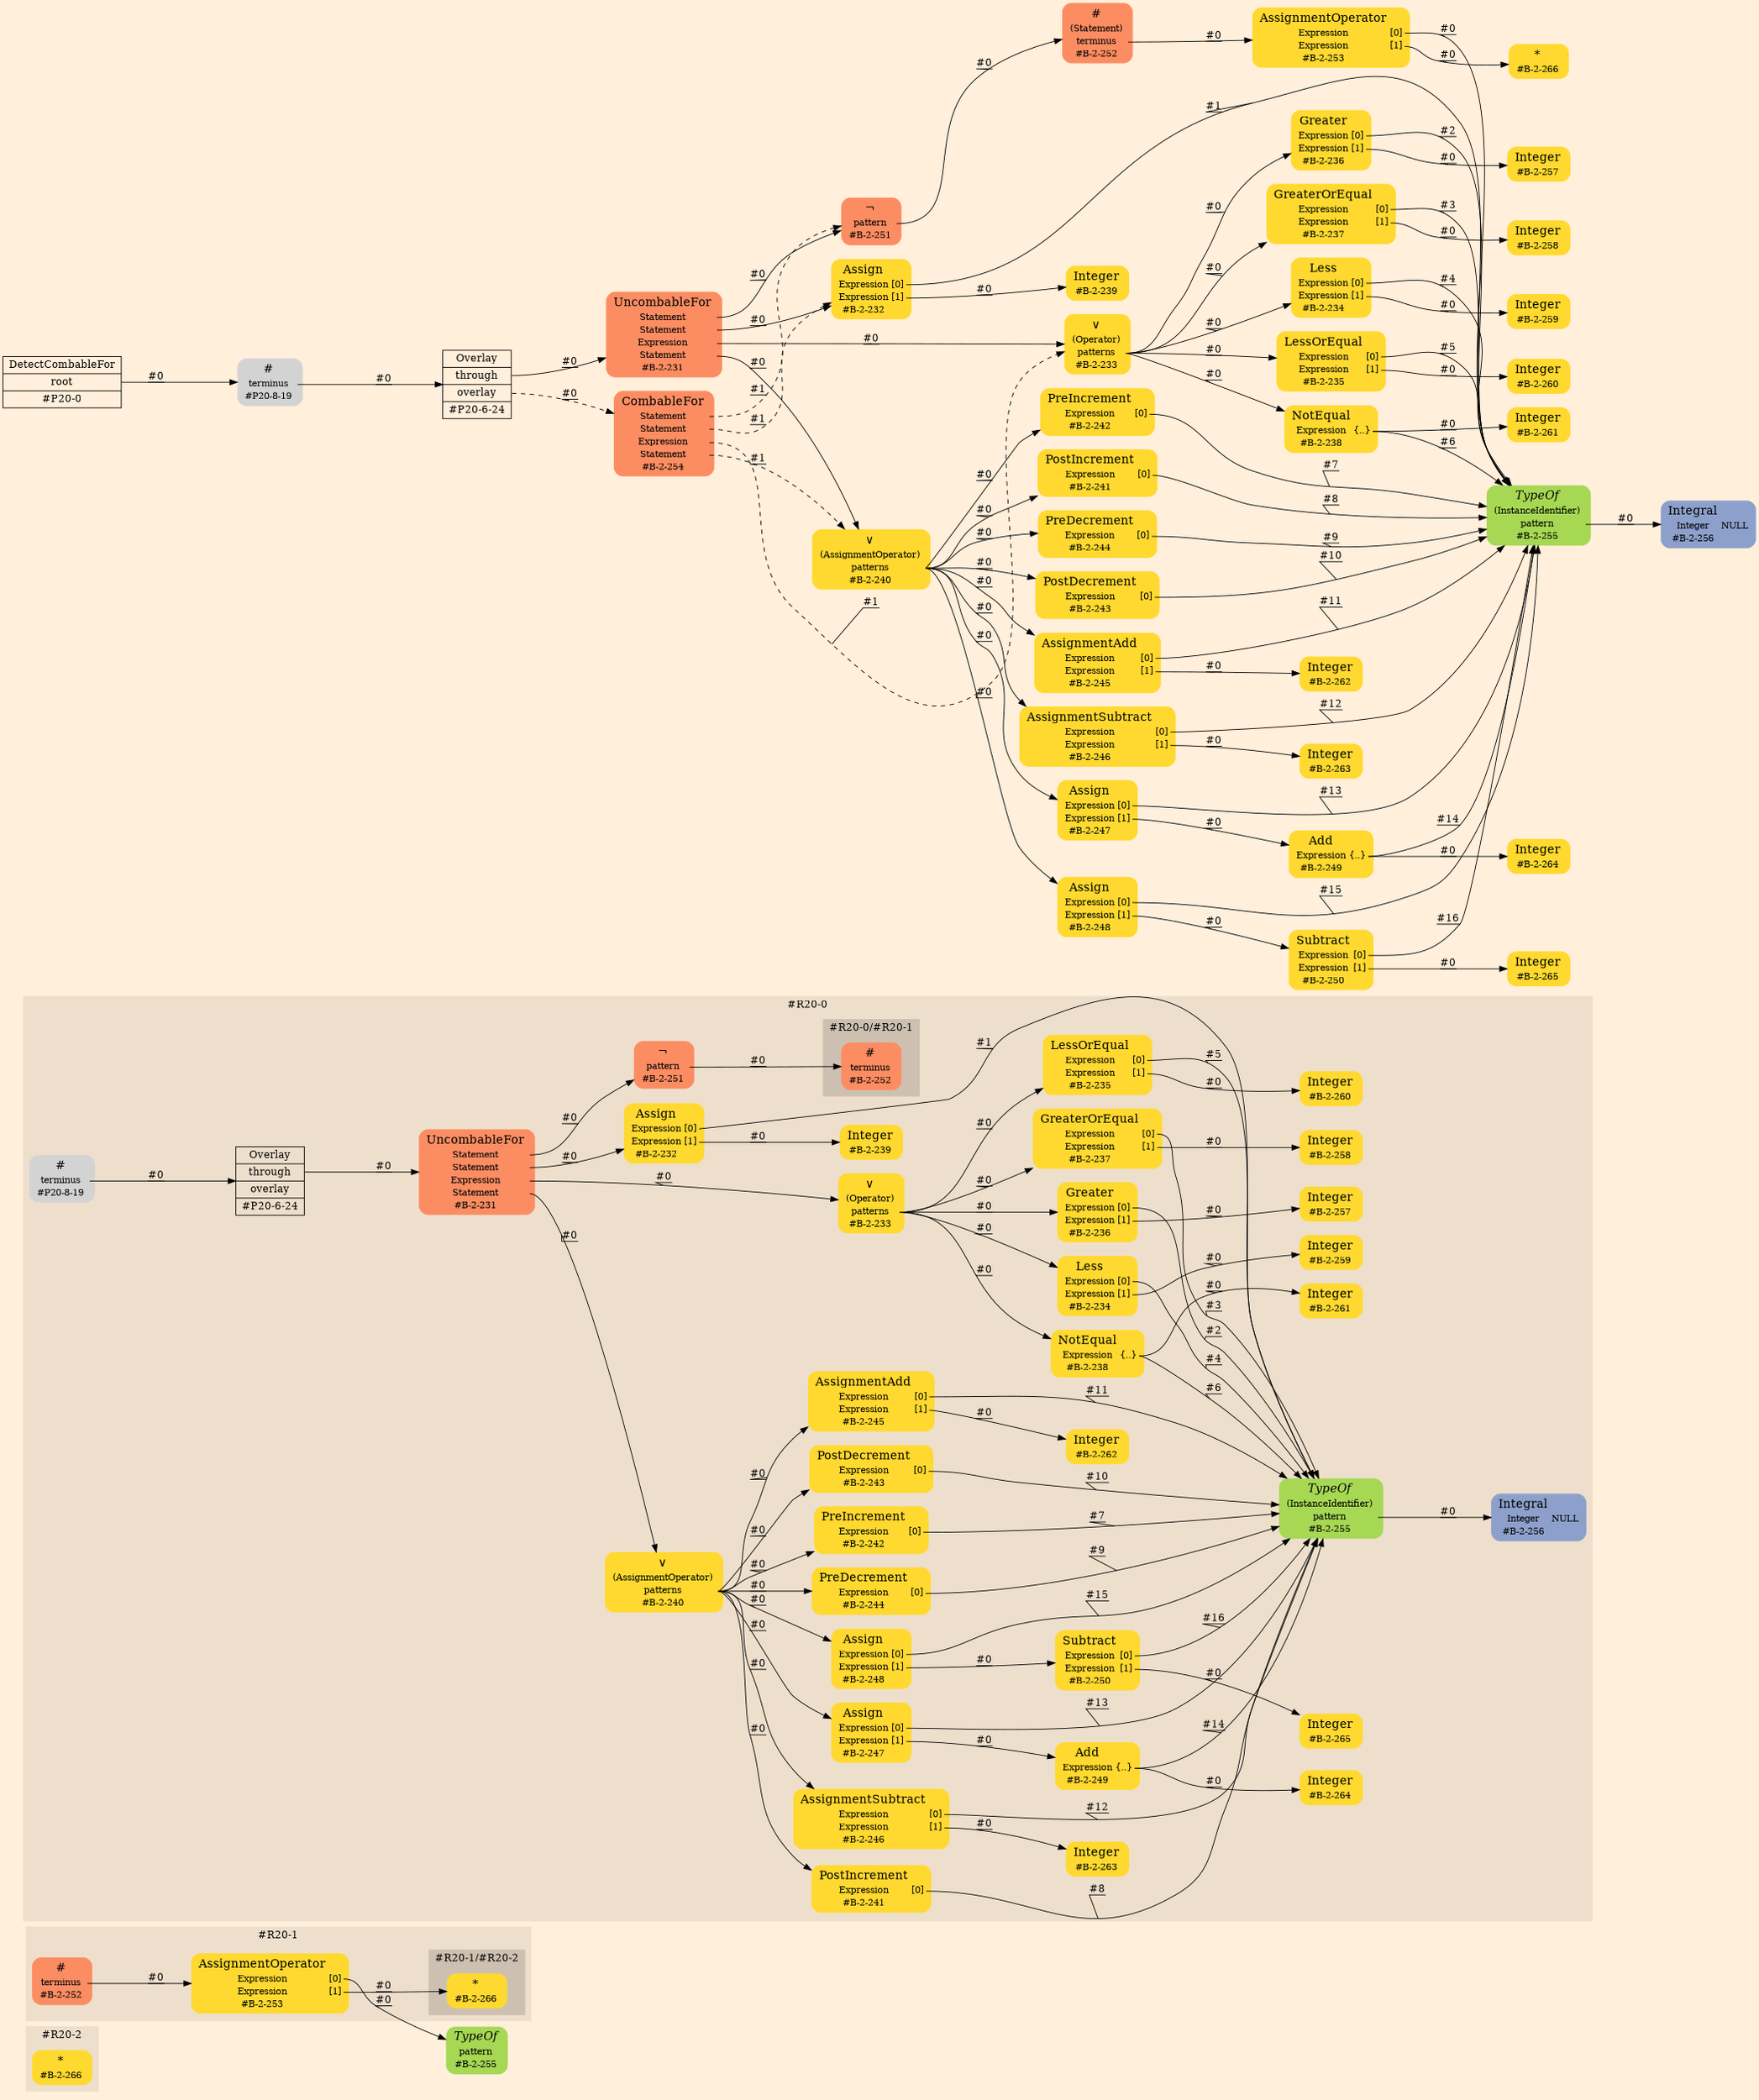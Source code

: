 digraph Inferno {
graph [
    rankdir = "LR"
    ranksep = 1.0
    size = "14,20"
    bgcolor = antiquewhite1
    color = black
    fontcolor = black
];
node [
];
// -------------------- figure #R20-2 --------------------
subgraph "cluster#R20-2" {
    label = "#R20-2"
    style = "filled"
    color = antiquewhite2
    "#R20-2/#B-2-266" [
        shape = "plaintext"
        fillcolor = "/set28/6"
        label = <<TABLE BORDER="0" CELLBORDER="0" CELLSPACING="0">
         <TR><TD><FONT POINT-SIZE="16.0">*</FONT></TD><TD></TD></TR>
         <TR><TD>#B-2-266</TD><TD PORT="port0"></TD></TR>
        </TABLE>>
        style = "rounded,filled"
        fontsize = "12"
    ];
    
}


// -------------------- figure #R20-1 --------------------
"#R20-1/#B-2-255" [
    shape = "plaintext"
    fillcolor = "/set28/5"
    label = <<TABLE BORDER="0" CELLBORDER="0" CELLSPACING="0">
     <TR><TD><FONT POINT-SIZE="16.0"><I>TypeOf</I></FONT></TD><TD></TD></TR>
     <TR><TD>pattern</TD><TD PORT="port0"></TD></TR>
     <TR><TD>#B-2-255</TD><TD PORT="port1"></TD></TR>
    </TABLE>>
    style = "rounded,filled"
    fontsize = "12"
];

subgraph "cluster#R20-1" {
    label = "#R20-1"
    style = "filled"
    color = antiquewhite2
    "#R20-1/#B-2-252" [
        shape = "plaintext"
        fillcolor = "/set28/2"
        label = <<TABLE BORDER="0" CELLBORDER="0" CELLSPACING="0">
         <TR><TD><FONT POINT-SIZE="16.0">#</FONT></TD><TD></TD></TR>
         <TR><TD>terminus</TD><TD PORT="port0"></TD></TR>
         <TR><TD>#B-2-252</TD><TD PORT="port1"></TD></TR>
        </TABLE>>
        style = "rounded,filled"
        fontsize = "12"
    ];
    
    "#R20-1/#B-2-253" [
        shape = "plaintext"
        fillcolor = "/set28/6"
        label = <<TABLE BORDER="0" CELLBORDER="0" CELLSPACING="0">
         <TR><TD><FONT POINT-SIZE="16.0">AssignmentOperator</FONT></TD><TD></TD></TR>
         <TR><TD>Expression</TD><TD PORT="port0">[0]</TD></TR>
         <TR><TD>Expression</TD><TD PORT="port1">[1]</TD></TR>
         <TR><TD>#B-2-253</TD><TD PORT="port2"></TD></TR>
        </TABLE>>
        style = "rounded,filled"
        fontsize = "12"
    ];
    
    subgraph "cluster#R20-1/#R20-2" {
        label = "#R20-1/#R20-2"
        style = "filled"
        color = antiquewhite3
        "#R20-1/#0/#B-2-266" [
            shape = "plaintext"
            fillcolor = "/set28/6"
            label = <<TABLE BORDER="0" CELLBORDER="0" CELLSPACING="0">
             <TR><TD><FONT POINT-SIZE="16.0">*</FONT></TD><TD></TD></TR>
             <TR><TD>#B-2-266</TD><TD PORT="port0"></TD></TR>
            </TABLE>>
            style = "rounded,filled"
            fontsize = "12"
        ];
        
    }
    
}


// -------------------- figure #R20-0 --------------------
subgraph "cluster#R20-0" {
    label = "#R20-0"
    style = "filled"
    color = antiquewhite2
    "#R20-0/#B-2-265" [
        shape = "plaintext"
        fillcolor = "/set28/6"
        label = <<TABLE BORDER="0" CELLBORDER="0" CELLSPACING="0">
         <TR><TD><FONT POINT-SIZE="16.0">Integer</FONT></TD><TD></TD></TR>
         <TR><TD>#B-2-265</TD><TD PORT="port0"></TD></TR>
        </TABLE>>
        style = "rounded,filled"
        fontsize = "12"
    ];
    
    "#R20-0/#B-2-250" [
        shape = "plaintext"
        fillcolor = "/set28/6"
        label = <<TABLE BORDER="0" CELLBORDER="0" CELLSPACING="0">
         <TR><TD><FONT POINT-SIZE="16.0">Subtract</FONT></TD><TD></TD></TR>
         <TR><TD>Expression</TD><TD PORT="port0">[0]</TD></TR>
         <TR><TD>Expression</TD><TD PORT="port1">[1]</TD></TR>
         <TR><TD>#B-2-250</TD><TD PORT="port2"></TD></TR>
        </TABLE>>
        style = "rounded,filled"
        fontsize = "12"
    ];
    
    "#R20-0/#B-2-248" [
        shape = "plaintext"
        fillcolor = "/set28/6"
        label = <<TABLE BORDER="0" CELLBORDER="0" CELLSPACING="0">
         <TR><TD><FONT POINT-SIZE="16.0">Assign</FONT></TD><TD></TD></TR>
         <TR><TD>Expression</TD><TD PORT="port0">[0]</TD></TR>
         <TR><TD>Expression</TD><TD PORT="port1">[1]</TD></TR>
         <TR><TD>#B-2-248</TD><TD PORT="port2"></TD></TR>
        </TABLE>>
        style = "rounded,filled"
        fontsize = "12"
    ];
    
    "#R20-0/#B-2-247" [
        shape = "plaintext"
        fillcolor = "/set28/6"
        label = <<TABLE BORDER="0" CELLBORDER="0" CELLSPACING="0">
         <TR><TD><FONT POINT-SIZE="16.0">Assign</FONT></TD><TD></TD></TR>
         <TR><TD>Expression</TD><TD PORT="port0">[0]</TD></TR>
         <TR><TD>Expression</TD><TD PORT="port1">[1]</TD></TR>
         <TR><TD>#B-2-247</TD><TD PORT="port2"></TD></TR>
        </TABLE>>
        style = "rounded,filled"
        fontsize = "12"
    ];
    
    "#R20-0/#B-2-263" [
        shape = "plaintext"
        fillcolor = "/set28/6"
        label = <<TABLE BORDER="0" CELLBORDER="0" CELLSPACING="0">
         <TR><TD><FONT POINT-SIZE="16.0">Integer</FONT></TD><TD></TD></TR>
         <TR><TD>#B-2-263</TD><TD PORT="port0"></TD></TR>
        </TABLE>>
        style = "rounded,filled"
        fontsize = "12"
    ];
    
    "#R20-0/#B-2-246" [
        shape = "plaintext"
        fillcolor = "/set28/6"
        label = <<TABLE BORDER="0" CELLBORDER="0" CELLSPACING="0">
         <TR><TD><FONT POINT-SIZE="16.0">AssignmentSubtract</FONT></TD><TD></TD></TR>
         <TR><TD>Expression</TD><TD PORT="port0">[0]</TD></TR>
         <TR><TD>Expression</TD><TD PORT="port1">[1]</TD></TR>
         <TR><TD>#B-2-246</TD><TD PORT="port2"></TD></TR>
        </TABLE>>
        style = "rounded,filled"
        fontsize = "12"
    ];
    
    "#R20-0/#B-2-245" [
        shape = "plaintext"
        fillcolor = "/set28/6"
        label = <<TABLE BORDER="0" CELLBORDER="0" CELLSPACING="0">
         <TR><TD><FONT POINT-SIZE="16.0">AssignmentAdd</FONT></TD><TD></TD></TR>
         <TR><TD>Expression</TD><TD PORT="port0">[0]</TD></TR>
         <TR><TD>Expression</TD><TD PORT="port1">[1]</TD></TR>
         <TR><TD>#B-2-245</TD><TD PORT="port2"></TD></TR>
        </TABLE>>
        style = "rounded,filled"
        fontsize = "12"
    ];
    
    "#R20-0/#B-2-243" [
        shape = "plaintext"
        fillcolor = "/set28/6"
        label = <<TABLE BORDER="0" CELLBORDER="0" CELLSPACING="0">
         <TR><TD><FONT POINT-SIZE="16.0">PostDecrement</FONT></TD><TD></TD></TR>
         <TR><TD>Expression</TD><TD PORT="port0">[0]</TD></TR>
         <TR><TD>#B-2-243</TD><TD PORT="port1"></TD></TR>
        </TABLE>>
        style = "rounded,filled"
        fontsize = "12"
    ];
    
    "#R20-0/#B-2-257" [
        shape = "plaintext"
        fillcolor = "/set28/6"
        label = <<TABLE BORDER="0" CELLBORDER="0" CELLSPACING="0">
         <TR><TD><FONT POINT-SIZE="16.0">Integer</FONT></TD><TD></TD></TR>
         <TR><TD>#B-2-257</TD><TD PORT="port0"></TD></TR>
        </TABLE>>
        style = "rounded,filled"
        fontsize = "12"
    ];
    
    "#R20-0/#B-2-233" [
        shape = "plaintext"
        fillcolor = "/set28/6"
        label = <<TABLE BORDER="0" CELLBORDER="0" CELLSPACING="0">
         <TR><TD><FONT POINT-SIZE="16.0">∨</FONT></TD><TD></TD></TR>
         <TR><TD>(Operator)</TD><TD PORT="port0"></TD></TR>
         <TR><TD>patterns</TD><TD PORT="port1"></TD></TR>
         <TR><TD>#B-2-233</TD><TD PORT="port2"></TD></TR>
        </TABLE>>
        style = "rounded,filled"
        fontsize = "12"
    ];
    
    "#R20-0/#B-2-240" [
        shape = "plaintext"
        fillcolor = "/set28/6"
        label = <<TABLE BORDER="0" CELLBORDER="0" CELLSPACING="0">
         <TR><TD><FONT POINT-SIZE="16.0">∨</FONT></TD><TD></TD></TR>
         <TR><TD>(AssignmentOperator)</TD><TD PORT="port0"></TD></TR>
         <TR><TD>patterns</TD><TD PORT="port1"></TD></TR>
         <TR><TD>#B-2-240</TD><TD PORT="port2"></TD></TR>
        </TABLE>>
        style = "rounded,filled"
        fontsize = "12"
    ];
    
    "#R20-0/#P20-6-24" [
        shape = "record"
        fillcolor = antiquewhite2
        label = "<fixed> Overlay | <port0> through | <port1> overlay | <port2> #P20-6-24"
        style = "filled"
        fontsize = "14"
        color = black
        fontcolor = black
    ];
    
    "#R20-0/#B-2-231" [
        shape = "plaintext"
        fillcolor = "/set28/2"
        label = <<TABLE BORDER="0" CELLBORDER="0" CELLSPACING="0">
         <TR><TD><FONT POINT-SIZE="16.0">UncombableFor</FONT></TD><TD></TD></TR>
         <TR><TD>Statement</TD><TD PORT="port0"></TD></TR>
         <TR><TD>Statement</TD><TD PORT="port1"></TD></TR>
         <TR><TD>Expression</TD><TD PORT="port2"></TD></TR>
         <TR><TD>Statement</TD><TD PORT="port3"></TD></TR>
         <TR><TD>#B-2-231</TD><TD PORT="port4"></TD></TR>
        </TABLE>>
        style = "rounded,filled"
        fontsize = "12"
    ];
    
    "#R20-0/#B-2-239" [
        shape = "plaintext"
        fillcolor = "/set28/6"
        label = <<TABLE BORDER="0" CELLBORDER="0" CELLSPACING="0">
         <TR><TD><FONT POINT-SIZE="16.0">Integer</FONT></TD><TD></TD></TR>
         <TR><TD>#B-2-239</TD><TD PORT="port0"></TD></TR>
        </TABLE>>
        style = "rounded,filled"
        fontsize = "12"
    ];
    
    "#R20-0/#B-2-234" [
        shape = "plaintext"
        fillcolor = "/set28/6"
        label = <<TABLE BORDER="0" CELLBORDER="0" CELLSPACING="0">
         <TR><TD><FONT POINT-SIZE="16.0">Less</FONT></TD><TD></TD></TR>
         <TR><TD>Expression</TD><TD PORT="port0">[0]</TD></TR>
         <TR><TD>Expression</TD><TD PORT="port1">[1]</TD></TR>
         <TR><TD>#B-2-234</TD><TD PORT="port2"></TD></TR>
        </TABLE>>
        style = "rounded,filled"
        fontsize = "12"
    ];
    
    "#R20-0/#B-2-262" [
        shape = "plaintext"
        fillcolor = "/set28/6"
        label = <<TABLE BORDER="0" CELLBORDER="0" CELLSPACING="0">
         <TR><TD><FONT POINT-SIZE="16.0">Integer</FONT></TD><TD></TD></TR>
         <TR><TD>#B-2-262</TD><TD PORT="port0"></TD></TR>
        </TABLE>>
        style = "rounded,filled"
        fontsize = "12"
    ];
    
    "#R20-0/#B-2-241" [
        shape = "plaintext"
        fillcolor = "/set28/6"
        label = <<TABLE BORDER="0" CELLBORDER="0" CELLSPACING="0">
         <TR><TD><FONT POINT-SIZE="16.0">PostIncrement</FONT></TD><TD></TD></TR>
         <TR><TD>Expression</TD><TD PORT="port0">[0]</TD></TR>
         <TR><TD>#B-2-241</TD><TD PORT="port1"></TD></TR>
        </TABLE>>
        style = "rounded,filled"
        fontsize = "12"
    ];
    
    "#R20-0/#B-2-249" [
        shape = "plaintext"
        fillcolor = "/set28/6"
        label = <<TABLE BORDER="0" CELLBORDER="0" CELLSPACING="0">
         <TR><TD><FONT POINT-SIZE="16.0">Add</FONT></TD><TD></TD></TR>
         <TR><TD>Expression</TD><TD PORT="port0">{..}</TD></TR>
         <TR><TD>#B-2-249</TD><TD PORT="port1"></TD></TR>
        </TABLE>>
        style = "rounded,filled"
        fontsize = "12"
    ];
    
    "#R20-0/#P20-8-19" [
        shape = "plaintext"
        label = <<TABLE BORDER="0" CELLBORDER="0" CELLSPACING="0">
         <TR><TD><FONT POINT-SIZE="16.0">#</FONT></TD><TD></TD></TR>
         <TR><TD>terminus</TD><TD PORT="port0"></TD></TR>
         <TR><TD>#P20-8-19</TD><TD PORT="port1"></TD></TR>
        </TABLE>>
        style = "rounded,filled"
        fontsize = "12"
    ];
    
    "#R20-0/#B-2-232" [
        shape = "plaintext"
        fillcolor = "/set28/6"
        label = <<TABLE BORDER="0" CELLBORDER="0" CELLSPACING="0">
         <TR><TD><FONT POINT-SIZE="16.0">Assign</FONT></TD><TD></TD></TR>
         <TR><TD>Expression</TD><TD PORT="port0">[0]</TD></TR>
         <TR><TD>Expression</TD><TD PORT="port1">[1]</TD></TR>
         <TR><TD>#B-2-232</TD><TD PORT="port2"></TD></TR>
        </TABLE>>
        style = "rounded,filled"
        fontsize = "12"
    ];
    
    "#R20-0/#B-2-255" [
        shape = "plaintext"
        fillcolor = "/set28/5"
        label = <<TABLE BORDER="0" CELLBORDER="0" CELLSPACING="0">
         <TR><TD><FONT POINT-SIZE="16.0"><I>TypeOf</I></FONT></TD><TD></TD></TR>
         <TR><TD>(InstanceIdentifier)</TD><TD PORT="port0"></TD></TR>
         <TR><TD>pattern</TD><TD PORT="port1"></TD></TR>
         <TR><TD>#B-2-255</TD><TD PORT="port2"></TD></TR>
        </TABLE>>
        style = "rounded,filled"
        fontsize = "12"
    ];
    
    "#R20-0/#B-2-256" [
        shape = "plaintext"
        fillcolor = "/set28/3"
        label = <<TABLE BORDER="0" CELLBORDER="0" CELLSPACING="0">
         <TR><TD><FONT POINT-SIZE="16.0">Integral</FONT></TD><TD></TD></TR>
         <TR><TD>Integer</TD><TD PORT="port0">NULL</TD></TR>
         <TR><TD>#B-2-256</TD><TD PORT="port1"></TD></TR>
        </TABLE>>
        style = "rounded,filled"
        fontsize = "12"
    ];
    
    "#R20-0/#B-2-259" [
        shape = "plaintext"
        fillcolor = "/set28/6"
        label = <<TABLE BORDER="0" CELLBORDER="0" CELLSPACING="0">
         <TR><TD><FONT POINT-SIZE="16.0">Integer</FONT></TD><TD></TD></TR>
         <TR><TD>#B-2-259</TD><TD PORT="port0"></TD></TR>
        </TABLE>>
        style = "rounded,filled"
        fontsize = "12"
    ];
    
    "#R20-0/#B-2-264" [
        shape = "plaintext"
        fillcolor = "/set28/6"
        label = <<TABLE BORDER="0" CELLBORDER="0" CELLSPACING="0">
         <TR><TD><FONT POINT-SIZE="16.0">Integer</FONT></TD><TD></TD></TR>
         <TR><TD>#B-2-264</TD><TD PORT="port0"></TD></TR>
        </TABLE>>
        style = "rounded,filled"
        fontsize = "12"
    ];
    
    "#R20-0/#B-2-236" [
        shape = "plaintext"
        fillcolor = "/set28/6"
        label = <<TABLE BORDER="0" CELLBORDER="0" CELLSPACING="0">
         <TR><TD><FONT POINT-SIZE="16.0">Greater</FONT></TD><TD></TD></TR>
         <TR><TD>Expression</TD><TD PORT="port0">[0]</TD></TR>
         <TR><TD>Expression</TD><TD PORT="port1">[1]</TD></TR>
         <TR><TD>#B-2-236</TD><TD PORT="port2"></TD></TR>
        </TABLE>>
        style = "rounded,filled"
        fontsize = "12"
    ];
    
    "#R20-0/#B-2-251" [
        shape = "plaintext"
        fillcolor = "/set28/2"
        label = <<TABLE BORDER="0" CELLBORDER="0" CELLSPACING="0">
         <TR><TD><FONT POINT-SIZE="16.0">¬</FONT></TD><TD></TD></TR>
         <TR><TD>pattern</TD><TD PORT="port0"></TD></TR>
         <TR><TD>#B-2-251</TD><TD PORT="port1"></TD></TR>
        </TABLE>>
        style = "rounded,filled"
        fontsize = "12"
    ];
    
    "#R20-0/#B-2-237" [
        shape = "plaintext"
        fillcolor = "/set28/6"
        label = <<TABLE BORDER="0" CELLBORDER="0" CELLSPACING="0">
         <TR><TD><FONT POINT-SIZE="16.0">GreaterOrEqual</FONT></TD><TD></TD></TR>
         <TR><TD>Expression</TD><TD PORT="port0">[0]</TD></TR>
         <TR><TD>Expression</TD><TD PORT="port1">[1]</TD></TR>
         <TR><TD>#B-2-237</TD><TD PORT="port2"></TD></TR>
        </TABLE>>
        style = "rounded,filled"
        fontsize = "12"
    ];
    
    "#R20-0/#B-2-244" [
        shape = "plaintext"
        fillcolor = "/set28/6"
        label = <<TABLE BORDER="0" CELLBORDER="0" CELLSPACING="0">
         <TR><TD><FONT POINT-SIZE="16.0">PreDecrement</FONT></TD><TD></TD></TR>
         <TR><TD>Expression</TD><TD PORT="port0">[0]</TD></TR>
         <TR><TD>#B-2-244</TD><TD PORT="port1"></TD></TR>
        </TABLE>>
        style = "rounded,filled"
        fontsize = "12"
    ];
    
    "#R20-0/#B-2-258" [
        shape = "plaintext"
        fillcolor = "/set28/6"
        label = <<TABLE BORDER="0" CELLBORDER="0" CELLSPACING="0">
         <TR><TD><FONT POINT-SIZE="16.0">Integer</FONT></TD><TD></TD></TR>
         <TR><TD>#B-2-258</TD><TD PORT="port0"></TD></TR>
        </TABLE>>
        style = "rounded,filled"
        fontsize = "12"
    ];
    
    "#R20-0/#B-2-242" [
        shape = "plaintext"
        fillcolor = "/set28/6"
        label = <<TABLE BORDER="0" CELLBORDER="0" CELLSPACING="0">
         <TR><TD><FONT POINT-SIZE="16.0">PreIncrement</FONT></TD><TD></TD></TR>
         <TR><TD>Expression</TD><TD PORT="port0">[0]</TD></TR>
         <TR><TD>#B-2-242</TD><TD PORT="port1"></TD></TR>
        </TABLE>>
        style = "rounded,filled"
        fontsize = "12"
    ];
    
    "#R20-0/#B-2-235" [
        shape = "plaintext"
        fillcolor = "/set28/6"
        label = <<TABLE BORDER="0" CELLBORDER="0" CELLSPACING="0">
         <TR><TD><FONT POINT-SIZE="16.0">LessOrEqual</FONT></TD><TD></TD></TR>
         <TR><TD>Expression</TD><TD PORT="port0">[0]</TD></TR>
         <TR><TD>Expression</TD><TD PORT="port1">[1]</TD></TR>
         <TR><TD>#B-2-235</TD><TD PORT="port2"></TD></TR>
        </TABLE>>
        style = "rounded,filled"
        fontsize = "12"
    ];
    
    "#R20-0/#B-2-260" [
        shape = "plaintext"
        fillcolor = "/set28/6"
        label = <<TABLE BORDER="0" CELLBORDER="0" CELLSPACING="0">
         <TR><TD><FONT POINT-SIZE="16.0">Integer</FONT></TD><TD></TD></TR>
         <TR><TD>#B-2-260</TD><TD PORT="port0"></TD></TR>
        </TABLE>>
        style = "rounded,filled"
        fontsize = "12"
    ];
    
    "#R20-0/#B-2-238" [
        shape = "plaintext"
        fillcolor = "/set28/6"
        label = <<TABLE BORDER="0" CELLBORDER="0" CELLSPACING="0">
         <TR><TD><FONT POINT-SIZE="16.0">NotEqual</FONT></TD><TD></TD></TR>
         <TR><TD>Expression</TD><TD PORT="port0">{..}</TD></TR>
         <TR><TD>#B-2-238</TD><TD PORT="port1"></TD></TR>
        </TABLE>>
        style = "rounded,filled"
        fontsize = "12"
    ];
    
    "#R20-0/#B-2-261" [
        shape = "plaintext"
        fillcolor = "/set28/6"
        label = <<TABLE BORDER="0" CELLBORDER="0" CELLSPACING="0">
         <TR><TD><FONT POINT-SIZE="16.0">Integer</FONT></TD><TD></TD></TR>
         <TR><TD>#B-2-261</TD><TD PORT="port0"></TD></TR>
        </TABLE>>
        style = "rounded,filled"
        fontsize = "12"
    ];
    
    subgraph "cluster#R20-0/#R20-1" {
        label = "#R20-0/#R20-1"
        style = "filled"
        color = antiquewhite3
        "#R20-0/#0/#B-2-252" [
            shape = "plaintext"
            fillcolor = "/set28/2"
            label = <<TABLE BORDER="0" CELLBORDER="0" CELLSPACING="0">
             <TR><TD><FONT POINT-SIZE="16.0">#</FONT></TD><TD></TD></TR>
             <TR><TD>terminus</TD><TD PORT="port0"></TD></TR>
             <TR><TD>#B-2-252</TD><TD PORT="port1"></TD></TR>
            </TABLE>>
            style = "rounded,filled"
            fontsize = "12"
        ];
        
    }
    
}


// -------------------- transformation figure --------------------
"CR#P20-0" [
    shape = "record"
    fillcolor = antiquewhite1
    label = "<fixed> DetectCombableFor | <port0> root | <port1> #P20-0"
    style = "filled"
    fontsize = "14"
    color = black
    fontcolor = black
];

"#P20-8-19" [
    shape = "plaintext"
    label = <<TABLE BORDER="0" CELLBORDER="0" CELLSPACING="0">
     <TR><TD><FONT POINT-SIZE="16.0">#</FONT></TD><TD></TD></TR>
     <TR><TD>terminus</TD><TD PORT="port0"></TD></TR>
     <TR><TD>#P20-8-19</TD><TD PORT="port1"></TD></TR>
    </TABLE>>
    style = "rounded,filled"
    fontsize = "12"
];

"#P20-6-24" [
    shape = "record"
    fillcolor = antiquewhite1
    label = "<fixed> Overlay | <port0> through | <port1> overlay | <port2> #P20-6-24"
    style = "filled"
    fontsize = "14"
    color = black
    fontcolor = black
];

"#B-2-231" [
    shape = "plaintext"
    fillcolor = "/set28/2"
    label = <<TABLE BORDER="0" CELLBORDER="0" CELLSPACING="0">
     <TR><TD><FONT POINT-SIZE="16.0">UncombableFor</FONT></TD><TD></TD></TR>
     <TR><TD>Statement</TD><TD PORT="port0"></TD></TR>
     <TR><TD>Statement</TD><TD PORT="port1"></TD></TR>
     <TR><TD>Expression</TD><TD PORT="port2"></TD></TR>
     <TR><TD>Statement</TD><TD PORT="port3"></TD></TR>
     <TR><TD>#B-2-231</TD><TD PORT="port4"></TD></TR>
    </TABLE>>
    style = "rounded,filled"
    fontsize = "12"
];

"#B-2-251" [
    shape = "plaintext"
    fillcolor = "/set28/2"
    label = <<TABLE BORDER="0" CELLBORDER="0" CELLSPACING="0">
     <TR><TD><FONT POINT-SIZE="16.0">¬</FONT></TD><TD></TD></TR>
     <TR><TD>pattern</TD><TD PORT="port0"></TD></TR>
     <TR><TD>#B-2-251</TD><TD PORT="port1"></TD></TR>
    </TABLE>>
    style = "rounded,filled"
    fontsize = "12"
];

"#B-2-252" [
    shape = "plaintext"
    fillcolor = "/set28/2"
    label = <<TABLE BORDER="0" CELLBORDER="0" CELLSPACING="0">
     <TR><TD><FONT POINT-SIZE="16.0">#</FONT></TD><TD></TD></TR>
     <TR><TD>(Statement)</TD><TD PORT="port0"></TD></TR>
     <TR><TD>terminus</TD><TD PORT="port1"></TD></TR>
     <TR><TD>#B-2-252</TD><TD PORT="port2"></TD></TR>
    </TABLE>>
    style = "rounded,filled"
    fontsize = "12"
];

"#B-2-253" [
    shape = "plaintext"
    fillcolor = "/set28/6"
    label = <<TABLE BORDER="0" CELLBORDER="0" CELLSPACING="0">
     <TR><TD><FONT POINT-SIZE="16.0">AssignmentOperator</FONT></TD><TD></TD></TR>
     <TR><TD>Expression</TD><TD PORT="port0">[0]</TD></TR>
     <TR><TD>Expression</TD><TD PORT="port1">[1]</TD></TR>
     <TR><TD>#B-2-253</TD><TD PORT="port2"></TD></TR>
    </TABLE>>
    style = "rounded,filled"
    fontsize = "12"
];

"#B-2-255" [
    shape = "plaintext"
    fillcolor = "/set28/5"
    label = <<TABLE BORDER="0" CELLBORDER="0" CELLSPACING="0">
     <TR><TD><FONT POINT-SIZE="16.0"><I>TypeOf</I></FONT></TD><TD></TD></TR>
     <TR><TD>(InstanceIdentifier)</TD><TD PORT="port0"></TD></TR>
     <TR><TD>pattern</TD><TD PORT="port1"></TD></TR>
     <TR><TD>#B-2-255</TD><TD PORT="port2"></TD></TR>
    </TABLE>>
    style = "rounded,filled"
    fontsize = "12"
];

"#B-2-256" [
    shape = "plaintext"
    fillcolor = "/set28/3"
    label = <<TABLE BORDER="0" CELLBORDER="0" CELLSPACING="0">
     <TR><TD><FONT POINT-SIZE="16.0">Integral</FONT></TD><TD></TD></TR>
     <TR><TD>Integer</TD><TD PORT="port0">NULL</TD></TR>
     <TR><TD>#B-2-256</TD><TD PORT="port1"></TD></TR>
    </TABLE>>
    style = "rounded,filled"
    fontsize = "12"
];

"#B-2-266" [
    shape = "plaintext"
    fillcolor = "/set28/6"
    label = <<TABLE BORDER="0" CELLBORDER="0" CELLSPACING="0">
     <TR><TD><FONT POINT-SIZE="16.0">*</FONT></TD><TD></TD></TR>
     <TR><TD>#B-2-266</TD><TD PORT="port0"></TD></TR>
    </TABLE>>
    style = "rounded,filled"
    fontsize = "12"
];

"#B-2-232" [
    shape = "plaintext"
    fillcolor = "/set28/6"
    label = <<TABLE BORDER="0" CELLBORDER="0" CELLSPACING="0">
     <TR><TD><FONT POINT-SIZE="16.0">Assign</FONT></TD><TD></TD></TR>
     <TR><TD>Expression</TD><TD PORT="port0">[0]</TD></TR>
     <TR><TD>Expression</TD><TD PORT="port1">[1]</TD></TR>
     <TR><TD>#B-2-232</TD><TD PORT="port2"></TD></TR>
    </TABLE>>
    style = "rounded,filled"
    fontsize = "12"
];

"#B-2-239" [
    shape = "plaintext"
    fillcolor = "/set28/6"
    label = <<TABLE BORDER="0" CELLBORDER="0" CELLSPACING="0">
     <TR><TD><FONT POINT-SIZE="16.0">Integer</FONT></TD><TD></TD></TR>
     <TR><TD>#B-2-239</TD><TD PORT="port0"></TD></TR>
    </TABLE>>
    style = "rounded,filled"
    fontsize = "12"
];

"#B-2-233" [
    shape = "plaintext"
    fillcolor = "/set28/6"
    label = <<TABLE BORDER="0" CELLBORDER="0" CELLSPACING="0">
     <TR><TD><FONT POINT-SIZE="16.0">∨</FONT></TD><TD></TD></TR>
     <TR><TD>(Operator)</TD><TD PORT="port0"></TD></TR>
     <TR><TD>patterns</TD><TD PORT="port1"></TD></TR>
     <TR><TD>#B-2-233</TD><TD PORT="port2"></TD></TR>
    </TABLE>>
    style = "rounded,filled"
    fontsize = "12"
];

"#B-2-236" [
    shape = "plaintext"
    fillcolor = "/set28/6"
    label = <<TABLE BORDER="0" CELLBORDER="0" CELLSPACING="0">
     <TR><TD><FONT POINT-SIZE="16.0">Greater</FONT></TD><TD></TD></TR>
     <TR><TD>Expression</TD><TD PORT="port0">[0]</TD></TR>
     <TR><TD>Expression</TD><TD PORT="port1">[1]</TD></TR>
     <TR><TD>#B-2-236</TD><TD PORT="port2"></TD></TR>
    </TABLE>>
    style = "rounded,filled"
    fontsize = "12"
];

"#B-2-257" [
    shape = "plaintext"
    fillcolor = "/set28/6"
    label = <<TABLE BORDER="0" CELLBORDER="0" CELLSPACING="0">
     <TR><TD><FONT POINT-SIZE="16.0">Integer</FONT></TD><TD></TD></TR>
     <TR><TD>#B-2-257</TD><TD PORT="port0"></TD></TR>
    </TABLE>>
    style = "rounded,filled"
    fontsize = "12"
];

"#B-2-237" [
    shape = "plaintext"
    fillcolor = "/set28/6"
    label = <<TABLE BORDER="0" CELLBORDER="0" CELLSPACING="0">
     <TR><TD><FONT POINT-SIZE="16.0">GreaterOrEqual</FONT></TD><TD></TD></TR>
     <TR><TD>Expression</TD><TD PORT="port0">[0]</TD></TR>
     <TR><TD>Expression</TD><TD PORT="port1">[1]</TD></TR>
     <TR><TD>#B-2-237</TD><TD PORT="port2"></TD></TR>
    </TABLE>>
    style = "rounded,filled"
    fontsize = "12"
];

"#B-2-258" [
    shape = "plaintext"
    fillcolor = "/set28/6"
    label = <<TABLE BORDER="0" CELLBORDER="0" CELLSPACING="0">
     <TR><TD><FONT POINT-SIZE="16.0">Integer</FONT></TD><TD></TD></TR>
     <TR><TD>#B-2-258</TD><TD PORT="port0"></TD></TR>
    </TABLE>>
    style = "rounded,filled"
    fontsize = "12"
];

"#B-2-234" [
    shape = "plaintext"
    fillcolor = "/set28/6"
    label = <<TABLE BORDER="0" CELLBORDER="0" CELLSPACING="0">
     <TR><TD><FONT POINT-SIZE="16.0">Less</FONT></TD><TD></TD></TR>
     <TR><TD>Expression</TD><TD PORT="port0">[0]</TD></TR>
     <TR><TD>Expression</TD><TD PORT="port1">[1]</TD></TR>
     <TR><TD>#B-2-234</TD><TD PORT="port2"></TD></TR>
    </TABLE>>
    style = "rounded,filled"
    fontsize = "12"
];

"#B-2-259" [
    shape = "plaintext"
    fillcolor = "/set28/6"
    label = <<TABLE BORDER="0" CELLBORDER="0" CELLSPACING="0">
     <TR><TD><FONT POINT-SIZE="16.0">Integer</FONT></TD><TD></TD></TR>
     <TR><TD>#B-2-259</TD><TD PORT="port0"></TD></TR>
    </TABLE>>
    style = "rounded,filled"
    fontsize = "12"
];

"#B-2-235" [
    shape = "plaintext"
    fillcolor = "/set28/6"
    label = <<TABLE BORDER="0" CELLBORDER="0" CELLSPACING="0">
     <TR><TD><FONT POINT-SIZE="16.0">LessOrEqual</FONT></TD><TD></TD></TR>
     <TR><TD>Expression</TD><TD PORT="port0">[0]</TD></TR>
     <TR><TD>Expression</TD><TD PORT="port1">[1]</TD></TR>
     <TR><TD>#B-2-235</TD><TD PORT="port2"></TD></TR>
    </TABLE>>
    style = "rounded,filled"
    fontsize = "12"
];

"#B-2-260" [
    shape = "plaintext"
    fillcolor = "/set28/6"
    label = <<TABLE BORDER="0" CELLBORDER="0" CELLSPACING="0">
     <TR><TD><FONT POINT-SIZE="16.0">Integer</FONT></TD><TD></TD></TR>
     <TR><TD>#B-2-260</TD><TD PORT="port0"></TD></TR>
    </TABLE>>
    style = "rounded,filled"
    fontsize = "12"
];

"#B-2-238" [
    shape = "plaintext"
    fillcolor = "/set28/6"
    label = <<TABLE BORDER="0" CELLBORDER="0" CELLSPACING="0">
     <TR><TD><FONT POINT-SIZE="16.0">NotEqual</FONT></TD><TD></TD></TR>
     <TR><TD>Expression</TD><TD PORT="port0">{..}</TD></TR>
     <TR><TD>#B-2-238</TD><TD PORT="port1"></TD></TR>
    </TABLE>>
    style = "rounded,filled"
    fontsize = "12"
];

"#B-2-261" [
    shape = "plaintext"
    fillcolor = "/set28/6"
    label = <<TABLE BORDER="0" CELLBORDER="0" CELLSPACING="0">
     <TR><TD><FONT POINT-SIZE="16.0">Integer</FONT></TD><TD></TD></TR>
     <TR><TD>#B-2-261</TD><TD PORT="port0"></TD></TR>
    </TABLE>>
    style = "rounded,filled"
    fontsize = "12"
];

"#B-2-240" [
    shape = "plaintext"
    fillcolor = "/set28/6"
    label = <<TABLE BORDER="0" CELLBORDER="0" CELLSPACING="0">
     <TR><TD><FONT POINT-SIZE="16.0">∨</FONT></TD><TD></TD></TR>
     <TR><TD>(AssignmentOperator)</TD><TD PORT="port0"></TD></TR>
     <TR><TD>patterns</TD><TD PORT="port1"></TD></TR>
     <TR><TD>#B-2-240</TD><TD PORT="port2"></TD></TR>
    </TABLE>>
    style = "rounded,filled"
    fontsize = "12"
];

"#B-2-242" [
    shape = "plaintext"
    fillcolor = "/set28/6"
    label = <<TABLE BORDER="0" CELLBORDER="0" CELLSPACING="0">
     <TR><TD><FONT POINT-SIZE="16.0">PreIncrement</FONT></TD><TD></TD></TR>
     <TR><TD>Expression</TD><TD PORT="port0">[0]</TD></TR>
     <TR><TD>#B-2-242</TD><TD PORT="port1"></TD></TR>
    </TABLE>>
    style = "rounded,filled"
    fontsize = "12"
];

"#B-2-241" [
    shape = "plaintext"
    fillcolor = "/set28/6"
    label = <<TABLE BORDER="0" CELLBORDER="0" CELLSPACING="0">
     <TR><TD><FONT POINT-SIZE="16.0">PostIncrement</FONT></TD><TD></TD></TR>
     <TR><TD>Expression</TD><TD PORT="port0">[0]</TD></TR>
     <TR><TD>#B-2-241</TD><TD PORT="port1"></TD></TR>
    </TABLE>>
    style = "rounded,filled"
    fontsize = "12"
];

"#B-2-244" [
    shape = "plaintext"
    fillcolor = "/set28/6"
    label = <<TABLE BORDER="0" CELLBORDER="0" CELLSPACING="0">
     <TR><TD><FONT POINT-SIZE="16.0">PreDecrement</FONT></TD><TD></TD></TR>
     <TR><TD>Expression</TD><TD PORT="port0">[0]</TD></TR>
     <TR><TD>#B-2-244</TD><TD PORT="port1"></TD></TR>
    </TABLE>>
    style = "rounded,filled"
    fontsize = "12"
];

"#B-2-243" [
    shape = "plaintext"
    fillcolor = "/set28/6"
    label = <<TABLE BORDER="0" CELLBORDER="0" CELLSPACING="0">
     <TR><TD><FONT POINT-SIZE="16.0">PostDecrement</FONT></TD><TD></TD></TR>
     <TR><TD>Expression</TD><TD PORT="port0">[0]</TD></TR>
     <TR><TD>#B-2-243</TD><TD PORT="port1"></TD></TR>
    </TABLE>>
    style = "rounded,filled"
    fontsize = "12"
];

"#B-2-245" [
    shape = "plaintext"
    fillcolor = "/set28/6"
    label = <<TABLE BORDER="0" CELLBORDER="0" CELLSPACING="0">
     <TR><TD><FONT POINT-SIZE="16.0">AssignmentAdd</FONT></TD><TD></TD></TR>
     <TR><TD>Expression</TD><TD PORT="port0">[0]</TD></TR>
     <TR><TD>Expression</TD><TD PORT="port1">[1]</TD></TR>
     <TR><TD>#B-2-245</TD><TD PORT="port2"></TD></TR>
    </TABLE>>
    style = "rounded,filled"
    fontsize = "12"
];

"#B-2-262" [
    shape = "plaintext"
    fillcolor = "/set28/6"
    label = <<TABLE BORDER="0" CELLBORDER="0" CELLSPACING="0">
     <TR><TD><FONT POINT-SIZE="16.0">Integer</FONT></TD><TD></TD></TR>
     <TR><TD>#B-2-262</TD><TD PORT="port0"></TD></TR>
    </TABLE>>
    style = "rounded,filled"
    fontsize = "12"
];

"#B-2-246" [
    shape = "plaintext"
    fillcolor = "/set28/6"
    label = <<TABLE BORDER="0" CELLBORDER="0" CELLSPACING="0">
     <TR><TD><FONT POINT-SIZE="16.0">AssignmentSubtract</FONT></TD><TD></TD></TR>
     <TR><TD>Expression</TD><TD PORT="port0">[0]</TD></TR>
     <TR><TD>Expression</TD><TD PORT="port1">[1]</TD></TR>
     <TR><TD>#B-2-246</TD><TD PORT="port2"></TD></TR>
    </TABLE>>
    style = "rounded,filled"
    fontsize = "12"
];

"#B-2-263" [
    shape = "plaintext"
    fillcolor = "/set28/6"
    label = <<TABLE BORDER="0" CELLBORDER="0" CELLSPACING="0">
     <TR><TD><FONT POINT-SIZE="16.0">Integer</FONT></TD><TD></TD></TR>
     <TR><TD>#B-2-263</TD><TD PORT="port0"></TD></TR>
    </TABLE>>
    style = "rounded,filled"
    fontsize = "12"
];

"#B-2-247" [
    shape = "plaintext"
    fillcolor = "/set28/6"
    label = <<TABLE BORDER="0" CELLBORDER="0" CELLSPACING="0">
     <TR><TD><FONT POINT-SIZE="16.0">Assign</FONT></TD><TD></TD></TR>
     <TR><TD>Expression</TD><TD PORT="port0">[0]</TD></TR>
     <TR><TD>Expression</TD><TD PORT="port1">[1]</TD></TR>
     <TR><TD>#B-2-247</TD><TD PORT="port2"></TD></TR>
    </TABLE>>
    style = "rounded,filled"
    fontsize = "12"
];

"#B-2-249" [
    shape = "plaintext"
    fillcolor = "/set28/6"
    label = <<TABLE BORDER="0" CELLBORDER="0" CELLSPACING="0">
     <TR><TD><FONT POINT-SIZE="16.0">Add</FONT></TD><TD></TD></TR>
     <TR><TD>Expression</TD><TD PORT="port0">{..}</TD></TR>
     <TR><TD>#B-2-249</TD><TD PORT="port1"></TD></TR>
    </TABLE>>
    style = "rounded,filled"
    fontsize = "12"
];

"#B-2-264" [
    shape = "plaintext"
    fillcolor = "/set28/6"
    label = <<TABLE BORDER="0" CELLBORDER="0" CELLSPACING="0">
     <TR><TD><FONT POINT-SIZE="16.0">Integer</FONT></TD><TD></TD></TR>
     <TR><TD>#B-2-264</TD><TD PORT="port0"></TD></TR>
    </TABLE>>
    style = "rounded,filled"
    fontsize = "12"
];

"#B-2-248" [
    shape = "plaintext"
    fillcolor = "/set28/6"
    label = <<TABLE BORDER="0" CELLBORDER="0" CELLSPACING="0">
     <TR><TD><FONT POINT-SIZE="16.0">Assign</FONT></TD><TD></TD></TR>
     <TR><TD>Expression</TD><TD PORT="port0">[0]</TD></TR>
     <TR><TD>Expression</TD><TD PORT="port1">[1]</TD></TR>
     <TR><TD>#B-2-248</TD><TD PORT="port2"></TD></TR>
    </TABLE>>
    style = "rounded,filled"
    fontsize = "12"
];

"#B-2-250" [
    shape = "plaintext"
    fillcolor = "/set28/6"
    label = <<TABLE BORDER="0" CELLBORDER="0" CELLSPACING="0">
     <TR><TD><FONT POINT-SIZE="16.0">Subtract</FONT></TD><TD></TD></TR>
     <TR><TD>Expression</TD><TD PORT="port0">[0]</TD></TR>
     <TR><TD>Expression</TD><TD PORT="port1">[1]</TD></TR>
     <TR><TD>#B-2-250</TD><TD PORT="port2"></TD></TR>
    </TABLE>>
    style = "rounded,filled"
    fontsize = "12"
];

"#B-2-265" [
    shape = "plaintext"
    fillcolor = "/set28/6"
    label = <<TABLE BORDER="0" CELLBORDER="0" CELLSPACING="0">
     <TR><TD><FONT POINT-SIZE="16.0">Integer</FONT></TD><TD></TD></TR>
     <TR><TD>#B-2-265</TD><TD PORT="port0"></TD></TR>
    </TABLE>>
    style = "rounded,filled"
    fontsize = "12"
];

"#B-2-254" [
    shape = "plaintext"
    fillcolor = "/set28/2"
    label = <<TABLE BORDER="0" CELLBORDER="0" CELLSPACING="0">
     <TR><TD><FONT POINT-SIZE="16.0">CombableFor</FONT></TD><TD></TD></TR>
     <TR><TD>Statement</TD><TD PORT="port0"></TD></TR>
     <TR><TD>Statement</TD><TD PORT="port1"></TD></TR>
     <TR><TD>Expression</TD><TD PORT="port2"></TD></TR>
     <TR><TD>Statement</TD><TD PORT="port3"></TD></TR>
     <TR><TD>#B-2-254</TD><TD PORT="port4"></TD></TR>
    </TABLE>>
    style = "rounded,filled"
    fontsize = "12"
];



// -------------------- links --------------------
// links for block CR#P20-0
"CR#P20-0":port0 -> "#P20-8-19" [
    style="solid"
    label = "#0"
    decorate = true
    color = black
    fontcolor = black
];

// links for block #P20-8-19
"#P20-8-19":port0 -> "#P20-6-24" [
    style="solid"
    label = "#0"
    decorate = true
    color = black
    fontcolor = black
];

// links for block #P20-6-24
"#P20-6-24":port0 -> "#B-2-231" [
    style="solid"
    label = "#0"
    decorate = true
    color = black
    fontcolor = black
];

"#P20-6-24":port1 -> "#B-2-254" [
    style="dashed"
    label = "#0"
    decorate = true
    color = black
    fontcolor = black
];

// links for block #B-2-231
"#B-2-231":port0 -> "#B-2-251" [
    style="solid"
    label = "#0"
    decorate = true
    color = black
    fontcolor = black
];

"#B-2-231":port1 -> "#B-2-232" [
    style="solid"
    label = "#0"
    decorate = true
    color = black
    fontcolor = black
];

"#B-2-231":port2 -> "#B-2-233" [
    style="solid"
    label = "#0"
    decorate = true
    color = black
    fontcolor = black
];

"#B-2-231":port3 -> "#B-2-240" [
    style="solid"
    label = "#0"
    decorate = true
    color = black
    fontcolor = black
];

// links for block #B-2-251
"#B-2-251":port0 -> "#B-2-252" [
    style="solid"
    label = "#0"
    decorate = true
    color = black
    fontcolor = black
];

// links for block #B-2-252
"#B-2-252":port1 -> "#B-2-253" [
    style="solid"
    label = "#0"
    decorate = true
    color = black
    fontcolor = black
];

// links for block #B-2-253
"#B-2-253":port0 -> "#B-2-255" [
    style="solid"
    label = "#0"
    decorate = true
    color = black
    fontcolor = black
];

"#B-2-253":port1 -> "#B-2-266" [
    style="solid"
    label = "#0"
    decorate = true
    color = black
    fontcolor = black
];

// links for block #B-2-255
"#B-2-255":port1 -> "#B-2-256" [
    style="solid"
    label = "#0"
    decorate = true
    color = black
    fontcolor = black
];

// links for block #B-2-256
// links for block #B-2-266
// links for block #B-2-232
"#B-2-232":port0 -> "#B-2-255" [
    style="solid"
    label = "#1"
    decorate = true
    color = black
    fontcolor = black
];

"#B-2-232":port1 -> "#B-2-239" [
    style="solid"
    label = "#0"
    decorate = true
    color = black
    fontcolor = black
];

// links for block #B-2-239
// links for block #B-2-233
"#B-2-233":port1 -> "#B-2-236" [
    style="solid"
    label = "#0"
    decorate = true
    color = black
    fontcolor = black
];

"#B-2-233":port1 -> "#B-2-237" [
    style="solid"
    label = "#0"
    decorate = true
    color = black
    fontcolor = black
];

"#B-2-233":port1 -> "#B-2-234" [
    style="solid"
    label = "#0"
    decorate = true
    color = black
    fontcolor = black
];

"#B-2-233":port1 -> "#B-2-235" [
    style="solid"
    label = "#0"
    decorate = true
    color = black
    fontcolor = black
];

"#B-2-233":port1 -> "#B-2-238" [
    style="solid"
    label = "#0"
    decorate = true
    color = black
    fontcolor = black
];

// links for block #B-2-236
"#B-2-236":port0 -> "#B-2-255" [
    style="solid"
    label = "#2"
    decorate = true
    color = black
    fontcolor = black
];

"#B-2-236":port1 -> "#B-2-257" [
    style="solid"
    label = "#0"
    decorate = true
    color = black
    fontcolor = black
];

// links for block #B-2-257
// links for block #B-2-237
"#B-2-237":port0 -> "#B-2-255" [
    style="solid"
    label = "#3"
    decorate = true
    color = black
    fontcolor = black
];

"#B-2-237":port1 -> "#B-2-258" [
    style="solid"
    label = "#0"
    decorate = true
    color = black
    fontcolor = black
];

// links for block #B-2-258
// links for block #B-2-234
"#B-2-234":port0 -> "#B-2-255" [
    style="solid"
    label = "#4"
    decorate = true
    color = black
    fontcolor = black
];

"#B-2-234":port1 -> "#B-2-259" [
    style="solid"
    label = "#0"
    decorate = true
    color = black
    fontcolor = black
];

// links for block #B-2-259
// links for block #B-2-235
"#B-2-235":port0 -> "#B-2-255" [
    style="solid"
    label = "#5"
    decorate = true
    color = black
    fontcolor = black
];

"#B-2-235":port1 -> "#B-2-260" [
    style="solid"
    label = "#0"
    decorate = true
    color = black
    fontcolor = black
];

// links for block #B-2-260
// links for block #B-2-238
"#B-2-238":port0 -> "#B-2-255" [
    style="solid"
    label = "#6"
    decorate = true
    color = black
    fontcolor = black
];

"#B-2-238":port0 -> "#B-2-261" [
    style="solid"
    label = "#0"
    decorate = true
    color = black
    fontcolor = black
];

// links for block #B-2-261
// links for block #B-2-240
"#B-2-240":port1 -> "#B-2-242" [
    style="solid"
    label = "#0"
    decorate = true
    color = black
    fontcolor = black
];

"#B-2-240":port1 -> "#B-2-241" [
    style="solid"
    label = "#0"
    decorate = true
    color = black
    fontcolor = black
];

"#B-2-240":port1 -> "#B-2-244" [
    style="solid"
    label = "#0"
    decorate = true
    color = black
    fontcolor = black
];

"#B-2-240":port1 -> "#B-2-243" [
    style="solid"
    label = "#0"
    decorate = true
    color = black
    fontcolor = black
];

"#B-2-240":port1 -> "#B-2-245" [
    style="solid"
    label = "#0"
    decorate = true
    color = black
    fontcolor = black
];

"#B-2-240":port1 -> "#B-2-246" [
    style="solid"
    label = "#0"
    decorate = true
    color = black
    fontcolor = black
];

"#B-2-240":port1 -> "#B-2-247" [
    style="solid"
    label = "#0"
    decorate = true
    color = black
    fontcolor = black
];

"#B-2-240":port1 -> "#B-2-248" [
    style="solid"
    label = "#0"
    decorate = true
    color = black
    fontcolor = black
];

// links for block #B-2-242
"#B-2-242":port0 -> "#B-2-255" [
    style="solid"
    label = "#7"
    decorate = true
    color = black
    fontcolor = black
];

// links for block #B-2-241
"#B-2-241":port0 -> "#B-2-255" [
    style="solid"
    label = "#8"
    decorate = true
    color = black
    fontcolor = black
];

// links for block #B-2-244
"#B-2-244":port0 -> "#B-2-255" [
    style="solid"
    label = "#9"
    decorate = true
    color = black
    fontcolor = black
];

// links for block #B-2-243
"#B-2-243":port0 -> "#B-2-255" [
    style="solid"
    label = "#10"
    decorate = true
    color = black
    fontcolor = black
];

// links for block #B-2-245
"#B-2-245":port0 -> "#B-2-255" [
    style="solid"
    label = "#11"
    decorate = true
    color = black
    fontcolor = black
];

"#B-2-245":port1 -> "#B-2-262" [
    style="solid"
    label = "#0"
    decorate = true
    color = black
    fontcolor = black
];

// links for block #B-2-262
// links for block #B-2-246
"#B-2-246":port0 -> "#B-2-255" [
    style="solid"
    label = "#12"
    decorate = true
    color = black
    fontcolor = black
];

"#B-2-246":port1 -> "#B-2-263" [
    style="solid"
    label = "#0"
    decorate = true
    color = black
    fontcolor = black
];

// links for block #B-2-263
// links for block #B-2-247
"#B-2-247":port0 -> "#B-2-255" [
    style="solid"
    label = "#13"
    decorate = true
    color = black
    fontcolor = black
];

"#B-2-247":port1 -> "#B-2-249" [
    style="solid"
    label = "#0"
    decorate = true
    color = black
    fontcolor = black
];

// links for block #B-2-249
"#B-2-249":port0 -> "#B-2-255" [
    style="solid"
    label = "#14"
    decorate = true
    color = black
    fontcolor = black
];

"#B-2-249":port0 -> "#B-2-264" [
    style="solid"
    label = "#0"
    decorate = true
    color = black
    fontcolor = black
];

// links for block #B-2-264
// links for block #B-2-248
"#B-2-248":port0 -> "#B-2-255" [
    style="solid"
    label = "#15"
    decorate = true
    color = black
    fontcolor = black
];

"#B-2-248":port1 -> "#B-2-250" [
    style="solid"
    label = "#0"
    decorate = true
    color = black
    fontcolor = black
];

// links for block #B-2-250
"#B-2-250":port0 -> "#B-2-255" [
    style="solid"
    label = "#16"
    decorate = true
    color = black
    fontcolor = black
];

"#B-2-250":port1 -> "#B-2-265" [
    style="solid"
    label = "#0"
    decorate = true
    color = black
    fontcolor = black
];

// links for block #B-2-265
// links for block #B-2-254
"#B-2-254":port0 -> "#B-2-251" [
    style="dashed"
    label = "#1"
    decorate = true
    color = black
    fontcolor = black
];

"#B-2-254":port1 -> "#B-2-232" [
    style="dashed"
    label = "#1"
    decorate = true
    color = black
    fontcolor = black
];

"#B-2-254":port2 -> "#B-2-233" [
    style="dashed"
    label = "#1"
    decorate = true
    color = black
    fontcolor = black
];

"#B-2-254":port3 -> "#B-2-240" [
    style="dashed"
    label = "#1"
    decorate = true
    color = black
    fontcolor = black
];

// links for block #R20-0/#B-2-265
// links for block #R20-0/#B-2-250
"#R20-0/#B-2-250":port0 -> "#R20-0/#B-2-255" [
    style="solid"
    label = "#16"
    decorate = true
    color = black
    fontcolor = black
];

"#R20-0/#B-2-250":port1 -> "#R20-0/#B-2-265" [
    style="solid"
    label = "#0"
    decorate = true
    color = black
    fontcolor = black
];

// links for block #R20-0/#B-2-248
"#R20-0/#B-2-248":port0 -> "#R20-0/#B-2-255" [
    style="solid"
    label = "#15"
    decorate = true
    color = black
    fontcolor = black
];

"#R20-0/#B-2-248":port1 -> "#R20-0/#B-2-250" [
    style="solid"
    label = "#0"
    decorate = true
    color = black
    fontcolor = black
];

// links for block #R20-0/#B-2-247
"#R20-0/#B-2-247":port0 -> "#R20-0/#B-2-255" [
    style="solid"
    label = "#13"
    decorate = true
    color = black
    fontcolor = black
];

"#R20-0/#B-2-247":port1 -> "#R20-0/#B-2-249" [
    style="solid"
    label = "#0"
    decorate = true
    color = black
    fontcolor = black
];

// links for block #R20-0/#B-2-263
// links for block #R20-0/#B-2-246
"#R20-0/#B-2-246":port0 -> "#R20-0/#B-2-255" [
    style="solid"
    label = "#12"
    decorate = true
    color = black
    fontcolor = black
];

"#R20-0/#B-2-246":port1 -> "#R20-0/#B-2-263" [
    style="solid"
    label = "#0"
    decorate = true
    color = black
    fontcolor = black
];

// links for block #R20-0/#B-2-245
"#R20-0/#B-2-245":port0 -> "#R20-0/#B-2-255" [
    style="solid"
    label = "#11"
    decorate = true
    color = black
    fontcolor = black
];

"#R20-0/#B-2-245":port1 -> "#R20-0/#B-2-262" [
    style="solid"
    label = "#0"
    decorate = true
    color = black
    fontcolor = black
];

// links for block #R20-0/#B-2-243
"#R20-0/#B-2-243":port0 -> "#R20-0/#B-2-255" [
    style="solid"
    label = "#10"
    decorate = true
    color = black
    fontcolor = black
];

// links for block #R20-0/#B-2-257
// links for block #R20-0/#B-2-233
"#R20-0/#B-2-233":port1 -> "#R20-0/#B-2-236" [
    style="solid"
    label = "#0"
    decorate = true
    color = black
    fontcolor = black
];

"#R20-0/#B-2-233":port1 -> "#R20-0/#B-2-237" [
    style="solid"
    label = "#0"
    decorate = true
    color = black
    fontcolor = black
];

"#R20-0/#B-2-233":port1 -> "#R20-0/#B-2-234" [
    style="solid"
    label = "#0"
    decorate = true
    color = black
    fontcolor = black
];

"#R20-0/#B-2-233":port1 -> "#R20-0/#B-2-235" [
    style="solid"
    label = "#0"
    decorate = true
    color = black
    fontcolor = black
];

"#R20-0/#B-2-233":port1 -> "#R20-0/#B-2-238" [
    style="solid"
    label = "#0"
    decorate = true
    color = black
    fontcolor = black
];

// links for block #R20-0/#B-2-240
"#R20-0/#B-2-240":port1 -> "#R20-0/#B-2-242" [
    style="solid"
    label = "#0"
    decorate = true
    color = black
    fontcolor = black
];

"#R20-0/#B-2-240":port1 -> "#R20-0/#B-2-241" [
    style="solid"
    label = "#0"
    decorate = true
    color = black
    fontcolor = black
];

"#R20-0/#B-2-240":port1 -> "#R20-0/#B-2-244" [
    style="solid"
    label = "#0"
    decorate = true
    color = black
    fontcolor = black
];

"#R20-0/#B-2-240":port1 -> "#R20-0/#B-2-243" [
    style="solid"
    label = "#0"
    decorate = true
    color = black
    fontcolor = black
];

"#R20-0/#B-2-240":port1 -> "#R20-0/#B-2-245" [
    style="solid"
    label = "#0"
    decorate = true
    color = black
    fontcolor = black
];

"#R20-0/#B-2-240":port1 -> "#R20-0/#B-2-246" [
    style="solid"
    label = "#0"
    decorate = true
    color = black
    fontcolor = black
];

"#R20-0/#B-2-240":port1 -> "#R20-0/#B-2-247" [
    style="solid"
    label = "#0"
    decorate = true
    color = black
    fontcolor = black
];

"#R20-0/#B-2-240":port1 -> "#R20-0/#B-2-248" [
    style="solid"
    label = "#0"
    decorate = true
    color = black
    fontcolor = black
];

// links for block #R20-0/#P20-6-24
"#R20-0/#P20-6-24":port0 -> "#R20-0/#B-2-231" [
    style="solid"
    label = "#0"
    decorate = true
    color = black
    fontcolor = black
];

// links for block #R20-0/#B-2-231
"#R20-0/#B-2-231":port0 -> "#R20-0/#B-2-251" [
    style="solid"
    label = "#0"
    decorate = true
    color = black
    fontcolor = black
];

"#R20-0/#B-2-231":port1 -> "#R20-0/#B-2-232" [
    style="solid"
    label = "#0"
    decorate = true
    color = black
    fontcolor = black
];

"#R20-0/#B-2-231":port2 -> "#R20-0/#B-2-233" [
    style="solid"
    label = "#0"
    decorate = true
    color = black
    fontcolor = black
];

"#R20-0/#B-2-231":port3 -> "#R20-0/#B-2-240" [
    style="solid"
    label = "#0"
    decorate = true
    color = black
    fontcolor = black
];

// links for block #R20-0/#B-2-239
// links for block #R20-0/#B-2-234
"#R20-0/#B-2-234":port0 -> "#R20-0/#B-2-255" [
    style="solid"
    label = "#4"
    decorate = true
    color = black
    fontcolor = black
];

"#R20-0/#B-2-234":port1 -> "#R20-0/#B-2-259" [
    style="solid"
    label = "#0"
    decorate = true
    color = black
    fontcolor = black
];

// links for block #R20-0/#B-2-262
// links for block #R20-0/#B-2-241
"#R20-0/#B-2-241":port0 -> "#R20-0/#B-2-255" [
    style="solid"
    label = "#8"
    decorate = true
    color = black
    fontcolor = black
];

// links for block #R20-0/#B-2-249
"#R20-0/#B-2-249":port0 -> "#R20-0/#B-2-255" [
    style="solid"
    label = "#14"
    decorate = true
    color = black
    fontcolor = black
];

"#R20-0/#B-2-249":port0 -> "#R20-0/#B-2-264" [
    style="solid"
    label = "#0"
    decorate = true
    color = black
    fontcolor = black
];

// links for block #R20-0/#P20-8-19
"#R20-0/#P20-8-19":port0 -> "#R20-0/#P20-6-24" [
    style="solid"
    label = "#0"
    decorate = true
    color = black
    fontcolor = black
];

// links for block #R20-0/#B-2-232
"#R20-0/#B-2-232":port0 -> "#R20-0/#B-2-255" [
    style="solid"
    label = "#1"
    decorate = true
    color = black
    fontcolor = black
];

"#R20-0/#B-2-232":port1 -> "#R20-0/#B-2-239" [
    style="solid"
    label = "#0"
    decorate = true
    color = black
    fontcolor = black
];

// links for block #R20-0/#B-2-255
"#R20-0/#B-2-255":port1 -> "#R20-0/#B-2-256" [
    style="solid"
    label = "#0"
    decorate = true
    color = black
    fontcolor = black
];

// links for block #R20-0/#B-2-256
// links for block #R20-0/#B-2-259
// links for block #R20-0/#B-2-264
// links for block #R20-0/#B-2-236
"#R20-0/#B-2-236":port0 -> "#R20-0/#B-2-255" [
    style="solid"
    label = "#2"
    decorate = true
    color = black
    fontcolor = black
];

"#R20-0/#B-2-236":port1 -> "#R20-0/#B-2-257" [
    style="solid"
    label = "#0"
    decorate = true
    color = black
    fontcolor = black
];

// links for block #R20-0/#B-2-251
"#R20-0/#B-2-251":port0 -> "#R20-0/#0/#B-2-252" [
    style="solid"
    label = "#0"
    decorate = true
    color = black
    fontcolor = black
];

// links for block #R20-0/#B-2-237
"#R20-0/#B-2-237":port0 -> "#R20-0/#B-2-255" [
    style="solid"
    label = "#3"
    decorate = true
    color = black
    fontcolor = black
];

"#R20-0/#B-2-237":port1 -> "#R20-0/#B-2-258" [
    style="solid"
    label = "#0"
    decorate = true
    color = black
    fontcolor = black
];

// links for block #R20-0/#B-2-244
"#R20-0/#B-2-244":port0 -> "#R20-0/#B-2-255" [
    style="solid"
    label = "#9"
    decorate = true
    color = black
    fontcolor = black
];

// links for block #R20-0/#B-2-258
// links for block #R20-0/#B-2-242
"#R20-0/#B-2-242":port0 -> "#R20-0/#B-2-255" [
    style="solid"
    label = "#7"
    decorate = true
    color = black
    fontcolor = black
];

// links for block #R20-0/#B-2-235
"#R20-0/#B-2-235":port0 -> "#R20-0/#B-2-255" [
    style="solid"
    label = "#5"
    decorate = true
    color = black
    fontcolor = black
];

"#R20-0/#B-2-235":port1 -> "#R20-0/#B-2-260" [
    style="solid"
    label = "#0"
    decorate = true
    color = black
    fontcolor = black
];

// links for block #R20-0/#B-2-260
// links for block #R20-0/#B-2-238
"#R20-0/#B-2-238":port0 -> "#R20-0/#B-2-255" [
    style="solid"
    label = "#6"
    decorate = true
    color = black
    fontcolor = black
];

"#R20-0/#B-2-238":port0 -> "#R20-0/#B-2-261" [
    style="solid"
    label = "#0"
    decorate = true
    color = black
    fontcolor = black
];

// links for block #R20-0/#B-2-261
// links for block #R20-0/#0/#B-2-252
// links for block #R20-1/#B-2-255
// links for block #R20-1/#B-2-252
"#R20-1/#B-2-252":port0 -> "#R20-1/#B-2-253" [
    style="solid"
    label = "#0"
    decorate = true
    color = black
    fontcolor = black
];

// links for block #R20-1/#B-2-253
"#R20-1/#B-2-253":port0 -> "#R20-1/#B-2-255" [
    style="solid"
    label = "#0"
    decorate = true
    color = black
    fontcolor = black
];

"#R20-1/#B-2-253":port1 -> "#R20-1/#0/#B-2-266" [
    style="solid"
    label = "#0"
    decorate = true
    color = black
    fontcolor = black
];

// links for block #R20-1/#0/#B-2-266
// links for block #R20-2/#B-2-266
}
